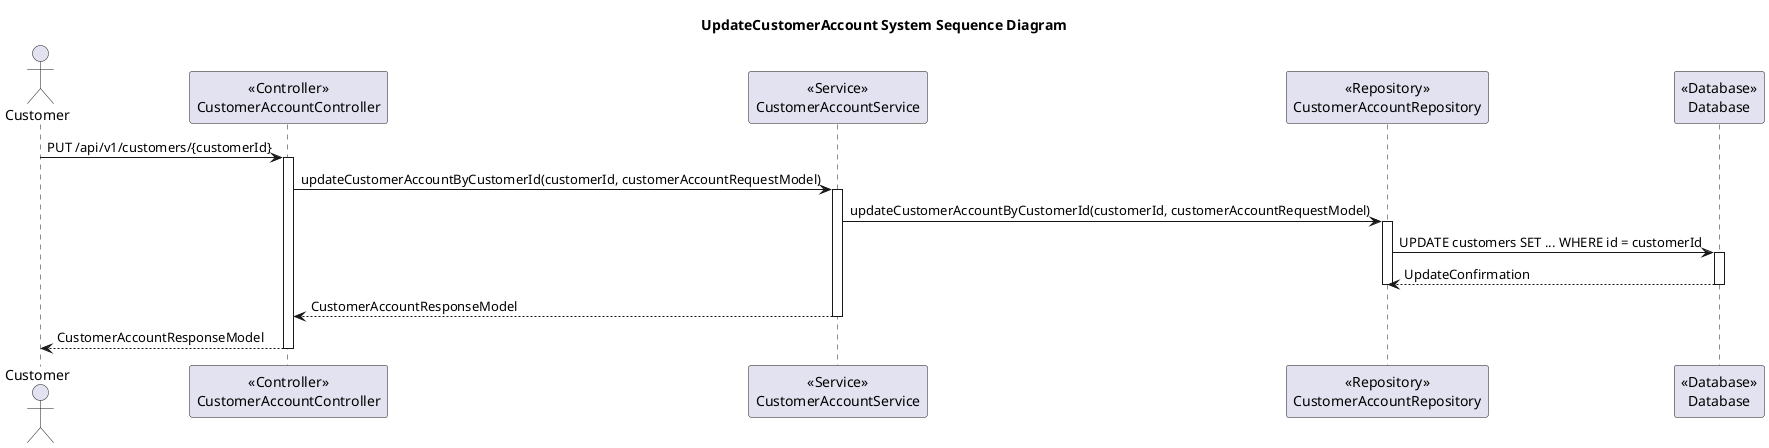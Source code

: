 @startuml
title UpdateCustomerAccount System Sequence Diagram

actor Customer

participant CustomerAccountController as "<<Controller>>\nCustomerAccountController"
participant CustomerAccountService as "<<Service>>\nCustomerAccountService"
participant CustomerAccountRepository as "<<Repository>>\nCustomerAccountRepository"
participant Database as "<<Database>>\nDatabase"

Customer -> CustomerAccountController: PUT /api/v1/customers/{customerId}
activate CustomerAccountController

CustomerAccountController -> CustomerAccountService: updateCustomerAccountByCustomerId(customerId, customerAccountRequestModel)
activate CustomerAccountService

CustomerAccountService -> CustomerAccountRepository: updateCustomerAccountByCustomerId(customerId, customerAccountRequestModel)
activate CustomerAccountRepository

CustomerAccountRepository -> Database: UPDATE customers SET ... WHERE id = customerId
activate Database

Database --> CustomerAccountRepository: UpdateConfirmation

deactivate CustomerAccountRepository
deactivate Database

CustomerAccountService --> CustomerAccountController: CustomerAccountResponseModel

deactivate CustomerAccountService
CustomerAccountController --> Customer: CustomerAccountResponseModel

deactivate CustomerAccountController

@enduml
